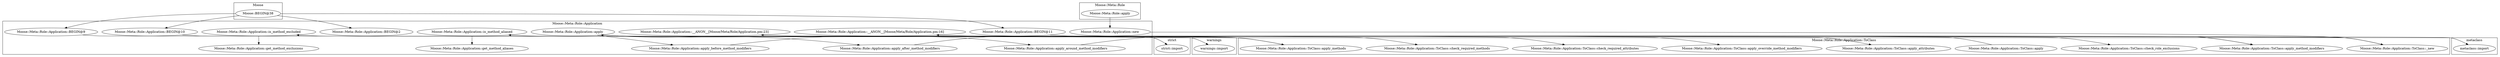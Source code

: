 digraph {
graph [overlap=false]
subgraph cluster_Moose {
	label="Moose";
	"Moose::BEGIN@38";
}
subgraph cluster_metaclass {
	label="metaclass";
	"metaclass::import";
}
subgraph cluster_warnings {
	label="warnings";
	"warnings::import";
}
subgraph cluster_Moose_Meta_Role {
	label="Moose::Meta::Role";
	"Moose::Meta::Role::apply";
}
subgraph cluster_strict {
	label="strict";
	"strict::import";
}
subgraph cluster_Moose_Meta_Role_Application {
	label="Moose::Meta::Role::Application";
	"Moose::Meta::Role::Application::is_method_aliased";
	"Moose::Meta::Role::Application::BEGIN@9";
	"Moose::Meta::Role::Application::BEGIN@2";
	"Moose::Meta::Role::Application::BEGIN@10";
	"Moose::Meta::Role::Application::apply";
	"Moose::Meta::Role::Application::get_method_aliases";
	"Moose::Meta::Role::Application::new";
	"Moose::Meta::Role::Application::is_method_excluded";
	"Moose::Meta::Role::Application::get_method_exclusions";
	"Moose::Meta::Role::Application::__ANON__[Moose/Meta/Role/Application.pm:16]";
	"Moose::Meta::Role::Application::BEGIN@11";
	"Moose::Meta::Role::Application::apply_before_method_modifiers";
	"Moose::Meta::Role::Application::apply_after_method_modifiers";
	"Moose::Meta::Role::Application::__ANON__[Moose/Meta/Role/Application.pm:23]";
	"Moose::Meta::Role::Application::apply_around_method_modifiers";
}
subgraph cluster_Moose_Meta_Role_Application_ToClass {
	label="Moose::Meta::Role::Application::ToClass";
	"Moose::Meta::Role::Application::ToClass::_new";
	"Moose::Meta::Role::Application::ToClass::check_required_methods";
	"Moose::Meta::Role::Application::ToClass::check_role_exclusions";
	"Moose::Meta::Role::Application::ToClass::apply_methods";
	"Moose::Meta::Role::Application::ToClass::apply";
	"Moose::Meta::Role::Application::ToClass::apply_attributes";
	"Moose::Meta::Role::Application::ToClass::apply_override_method_modifiers";
	"Moose::Meta::Role::Application::ToClass::check_required_attributes";
	"Moose::Meta::Role::Application::ToClass::apply_method_modifiers";
}
"Moose::BEGIN@38" -> "Moose::Meta::Role::Application::BEGIN@11";
"Moose::Meta::Role::Application::apply" -> "Moose::Meta::Role::Application::ToClass::check_required_attributes";
"Moose::Meta::Role::Application::is_method_excluded" -> "Moose::Meta::Role::Application::get_method_exclusions";
"Moose::Meta::Role::Application::apply" -> "Moose::Meta::Role::Application::apply_around_method_modifiers";
"Moose::Meta::Role::Application::apply" -> "Moose::Meta::Role::Application::ToClass::check_required_methods";
"Moose::Meta::Role::Application::ToClass::apply" -> "Moose::Meta::Role::Application::apply";
"Moose::Meta::Role::Application::BEGIN@11" -> "metaclass::import";
"Moose::Meta::Role::Application::apply" -> "Moose::Meta::Role::Application::ToClass::check_role_exclusions";
"Moose::Meta::Role::Application::ToClass::_new" -> "Moose::Meta::Role::Application::__ANON__[Moose/Meta/Role/Application.pm:16]";
"Moose::Meta::Role::Application::BEGIN@10" -> "warnings::import";
"Moose::BEGIN@38" -> "Moose::Meta::Role::Application::BEGIN@10";
"Moose::Meta::Role::Application::apply" -> "Moose::Meta::Role::Application::apply_before_method_modifiers";
"Moose::Meta::Role::Application::BEGIN@9" -> "strict::import";
"Moose::BEGIN@38" -> "Moose::Meta::Role::Application::BEGIN@2";
"Moose::Meta::Role::Application::ToClass::apply_methods" -> "Moose::Meta::Role::Application::is_method_aliased";
"Moose::Meta::Role::Application::ToClass::_new" -> "Moose::Meta::Role::Application::__ANON__[Moose/Meta/Role/Application.pm:23]";
"Moose::Meta::Role::Application::ToClass::apply_methods" -> "Moose::Meta::Role::Application::is_method_excluded";
"Moose::Meta::Role::Application::apply_before_method_modifiers" -> "Moose::Meta::Role::Application::ToClass::apply_method_modifiers";
"Moose::Meta::Role::Application::apply_after_method_modifiers" -> "Moose::Meta::Role::Application::ToClass::apply_method_modifiers";
"Moose::Meta::Role::Application::apply_around_method_modifiers" -> "Moose::Meta::Role::Application::ToClass::apply_method_modifiers";
"Moose::Meta::Role::Application::new" -> "Moose::Meta::Role::Application::ToClass::_new";
"Moose::Meta::Role::Application::apply" -> "Moose::Meta::Role::Application::ToClass::apply_methods";
"Moose::Meta::Role::Application::apply" -> "Moose::Meta::Role::Application::ToClass::apply_attributes";
"Moose::Meta::Role::apply" -> "Moose::Meta::Role::Application::new";
"Moose::Meta::Role::Application::apply" -> "Moose::Meta::Role::Application::ToClass::apply_override_method_modifiers";
"Moose::Meta::Role::Application::is_method_aliased" -> "Moose::Meta::Role::Application::get_method_aliases";
"Moose::Meta::Role::Application::apply" -> "Moose::Meta::Role::Application::apply_after_method_modifiers";
"Moose::BEGIN@38" -> "Moose::Meta::Role::Application::BEGIN@9";
}
